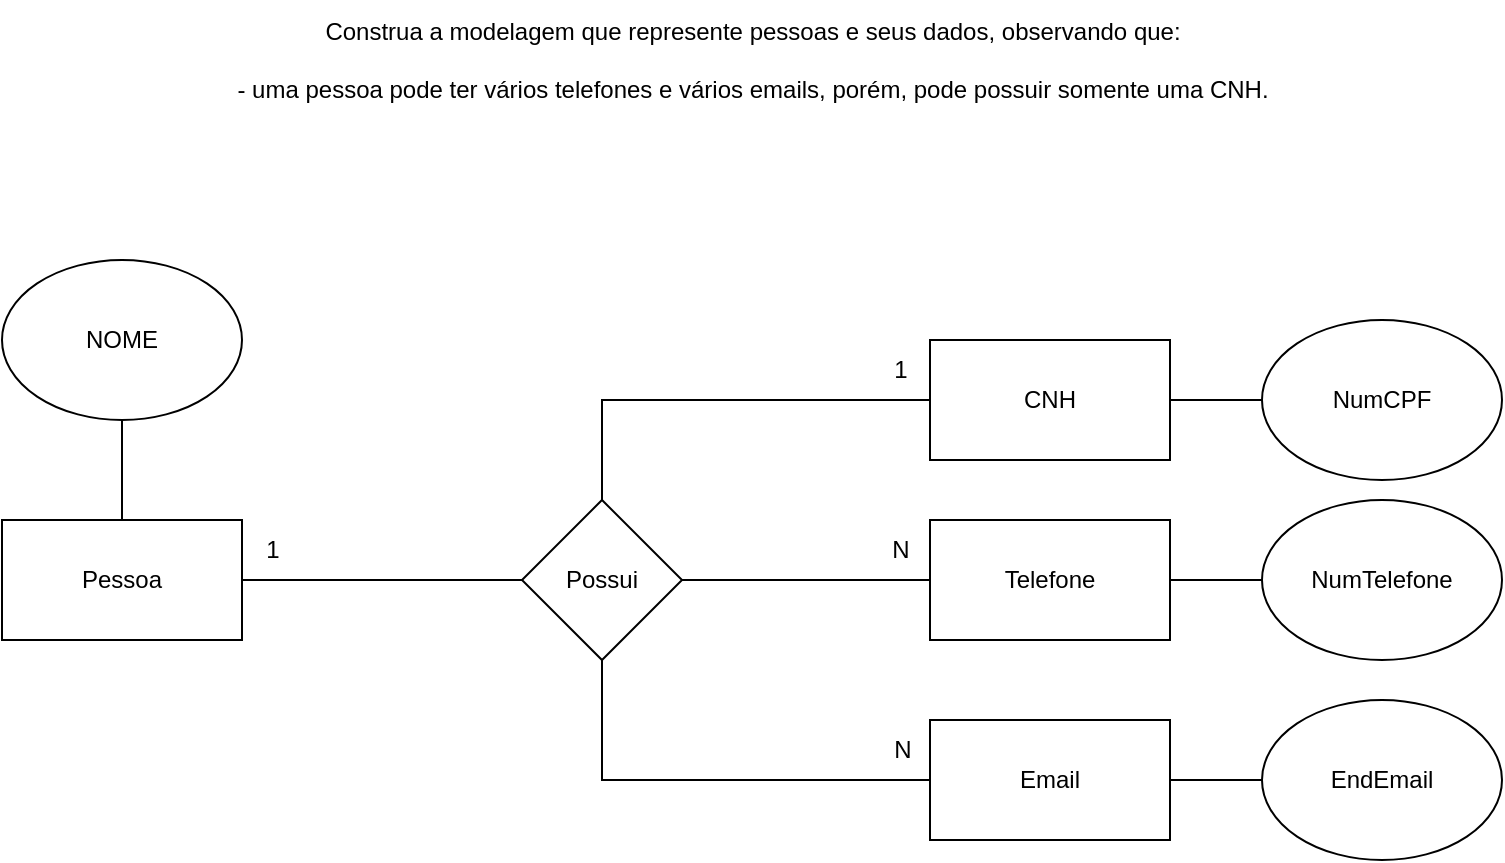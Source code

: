<mxfile version="21.6.5" type="device">
  <diagram name="Página-1" id="Ok_ay5SPbuPSa-EIwbA8">
    <mxGraphModel dx="1049" dy="621" grid="1" gridSize="10" guides="1" tooltips="1" connect="1" arrows="1" fold="1" page="1" pageScale="1" pageWidth="827" pageHeight="1169" math="0" shadow="0">
      <root>
        <mxCell id="0" />
        <mxCell id="1" parent="0" />
        <mxCell id="UazZVvfRSX2_fMpyDdJp-1" value="&lt;div&gt;Construa a modelagem que represente pessoas e seus dados, observando que:&lt;/div&gt;&lt;div&gt;&lt;br&gt;&lt;/div&gt;&lt;div&gt;- uma pessoa pode ter vários telefones e vários emails, porém, pode possuir somente uma CNH.&lt;/div&gt;" style="text;html=1;align=center;verticalAlign=middle;resizable=0;points=[];autosize=1;strokeColor=none;fillColor=none;" vertex="1" parent="1">
          <mxGeometry x="144" y="40" width="540" height="60" as="geometry" />
        </mxCell>
        <mxCell id="UazZVvfRSX2_fMpyDdJp-9" style="edgeStyle=orthogonalEdgeStyle;rounded=0;orthogonalLoop=1;jettySize=auto;html=1;exitX=0;exitY=0.5;exitDx=0;exitDy=0;endArrow=none;endFill=0;entryX=0.5;entryY=0;entryDx=0;entryDy=0;" edge="1" parent="1" source="UazZVvfRSX2_fMpyDdJp-2" target="UazZVvfRSX2_fMpyDdJp-4">
          <mxGeometry relative="1" as="geometry">
            <mxPoint x="439" y="330" as="targetPoint" />
          </mxGeometry>
        </mxCell>
        <mxCell id="wW-64io9rfztyI4WwXKy-2" style="edgeStyle=orthogonalEdgeStyle;rounded=0;orthogonalLoop=1;jettySize=auto;html=1;exitX=1;exitY=0.5;exitDx=0;exitDy=0;entryX=0;entryY=0.5;entryDx=0;entryDy=0;endArrow=none;endFill=0;" edge="1" parent="1" source="UazZVvfRSX2_fMpyDdJp-2" target="wW-64io9rfztyI4WwXKy-1">
          <mxGeometry relative="1" as="geometry" />
        </mxCell>
        <mxCell id="UazZVvfRSX2_fMpyDdJp-2" value="CNH" style="rounded=0;whiteSpace=wrap;html=1;" vertex="1" parent="1">
          <mxGeometry x="503" y="210" width="120" height="60" as="geometry" />
        </mxCell>
        <mxCell id="UazZVvfRSX2_fMpyDdJp-11" style="edgeStyle=orthogonalEdgeStyle;rounded=0;orthogonalLoop=1;jettySize=auto;html=1;exitX=1;exitY=0.5;exitDx=0;exitDy=0;entryX=0;entryY=0.5;entryDx=0;entryDy=0;endArrow=none;endFill=0;" edge="1" parent="1" source="UazZVvfRSX2_fMpyDdJp-3" target="UazZVvfRSX2_fMpyDdJp-4">
          <mxGeometry relative="1" as="geometry" />
        </mxCell>
        <mxCell id="UazZVvfRSX2_fMpyDdJp-3" value="Pessoa" style="rounded=0;whiteSpace=wrap;html=1;" vertex="1" parent="1">
          <mxGeometry x="39" y="300" width="120" height="60" as="geometry" />
        </mxCell>
        <mxCell id="UazZVvfRSX2_fMpyDdJp-7" style="edgeStyle=orthogonalEdgeStyle;rounded=0;orthogonalLoop=1;jettySize=auto;html=1;exitX=1;exitY=0.5;exitDx=0;exitDy=0;entryX=0;entryY=0.5;entryDx=0;entryDy=0;endArrow=none;endFill=0;" edge="1" parent="1" source="UazZVvfRSX2_fMpyDdJp-4" target="UazZVvfRSX2_fMpyDdJp-6">
          <mxGeometry relative="1" as="geometry" />
        </mxCell>
        <mxCell id="UazZVvfRSX2_fMpyDdJp-4" value="Possui" style="rhombus;whiteSpace=wrap;html=1;" vertex="1" parent="1">
          <mxGeometry x="299" y="290" width="80" height="80" as="geometry" />
        </mxCell>
        <mxCell id="UazZVvfRSX2_fMpyDdJp-10" style="edgeStyle=orthogonalEdgeStyle;rounded=0;orthogonalLoop=1;jettySize=auto;html=1;endArrow=none;endFill=0;entryX=0.5;entryY=1;entryDx=0;entryDy=0;" edge="1" parent="1" source="UazZVvfRSX2_fMpyDdJp-5" target="UazZVvfRSX2_fMpyDdJp-4">
          <mxGeometry relative="1" as="geometry">
            <mxPoint x="439" y="330" as="targetPoint" />
          </mxGeometry>
        </mxCell>
        <mxCell id="wW-64io9rfztyI4WwXKy-7" style="edgeStyle=orthogonalEdgeStyle;rounded=0;orthogonalLoop=1;jettySize=auto;html=1;exitX=1;exitY=0.5;exitDx=0;exitDy=0;endArrow=none;endFill=0;" edge="1" parent="1" source="UazZVvfRSX2_fMpyDdJp-5" target="wW-64io9rfztyI4WwXKy-3">
          <mxGeometry relative="1" as="geometry" />
        </mxCell>
        <mxCell id="UazZVvfRSX2_fMpyDdJp-5" value="Email" style="rounded=0;whiteSpace=wrap;html=1;" vertex="1" parent="1">
          <mxGeometry x="503" y="400" width="120" height="60" as="geometry" />
        </mxCell>
        <mxCell id="wW-64io9rfztyI4WwXKy-5" style="edgeStyle=orthogonalEdgeStyle;rounded=0;orthogonalLoop=1;jettySize=auto;html=1;exitX=1;exitY=0.5;exitDx=0;exitDy=0;entryX=0;entryY=0.5;entryDx=0;entryDy=0;endArrow=none;endFill=0;" edge="1" parent="1" source="UazZVvfRSX2_fMpyDdJp-6" target="wW-64io9rfztyI4WwXKy-4">
          <mxGeometry relative="1" as="geometry" />
        </mxCell>
        <mxCell id="UazZVvfRSX2_fMpyDdJp-6" value="Telefone" style="rounded=0;whiteSpace=wrap;html=1;" vertex="1" parent="1">
          <mxGeometry x="503" y="300" width="120" height="60" as="geometry" />
        </mxCell>
        <mxCell id="UazZVvfRSX2_fMpyDdJp-12" value="1" style="text;html=1;align=center;verticalAlign=middle;resizable=0;points=[];autosize=1;strokeColor=none;fillColor=none;" vertex="1" parent="1">
          <mxGeometry x="473" y="210" width="30" height="30" as="geometry" />
        </mxCell>
        <mxCell id="UazZVvfRSX2_fMpyDdJp-13" value="1" style="text;html=1;align=center;verticalAlign=middle;resizable=0;points=[];autosize=1;strokeColor=none;fillColor=none;" vertex="1" parent="1">
          <mxGeometry x="159" y="300" width="30" height="30" as="geometry" />
        </mxCell>
        <mxCell id="UazZVvfRSX2_fMpyDdJp-14" value="N" style="text;html=1;align=center;verticalAlign=middle;resizable=0;points=[];autosize=1;strokeColor=none;fillColor=none;" vertex="1" parent="1">
          <mxGeometry x="473" y="300" width="30" height="30" as="geometry" />
        </mxCell>
        <mxCell id="UazZVvfRSX2_fMpyDdJp-15" value="N" style="text;html=1;align=center;verticalAlign=middle;resizable=0;points=[];autosize=1;strokeColor=none;fillColor=none;" vertex="1" parent="1">
          <mxGeometry x="474" y="400" width="30" height="30" as="geometry" />
        </mxCell>
        <mxCell id="wW-64io9rfztyI4WwXKy-1" value="NumCPF" style="ellipse;whiteSpace=wrap;html=1;" vertex="1" parent="1">
          <mxGeometry x="669" y="200" width="120" height="80" as="geometry" />
        </mxCell>
        <mxCell id="wW-64io9rfztyI4WwXKy-3" value="EndEmail" style="ellipse;whiteSpace=wrap;html=1;" vertex="1" parent="1">
          <mxGeometry x="669" y="390" width="120" height="80" as="geometry" />
        </mxCell>
        <mxCell id="wW-64io9rfztyI4WwXKy-4" value="NumTelefone" style="ellipse;whiteSpace=wrap;html=1;" vertex="1" parent="1">
          <mxGeometry x="669" y="290" width="120" height="80" as="geometry" />
        </mxCell>
        <mxCell id="wW-64io9rfztyI4WwXKy-9" style="edgeStyle=orthogonalEdgeStyle;rounded=0;orthogonalLoop=1;jettySize=auto;html=1;exitX=0.5;exitY=1;exitDx=0;exitDy=0;entryX=0.5;entryY=0;entryDx=0;entryDy=0;endArrow=none;endFill=0;" edge="1" parent="1" source="wW-64io9rfztyI4WwXKy-8" target="UazZVvfRSX2_fMpyDdJp-3">
          <mxGeometry relative="1" as="geometry" />
        </mxCell>
        <mxCell id="wW-64io9rfztyI4WwXKy-8" value="NOME" style="ellipse;whiteSpace=wrap;html=1;" vertex="1" parent="1">
          <mxGeometry x="39" y="170" width="120" height="80" as="geometry" />
        </mxCell>
      </root>
    </mxGraphModel>
  </diagram>
</mxfile>

